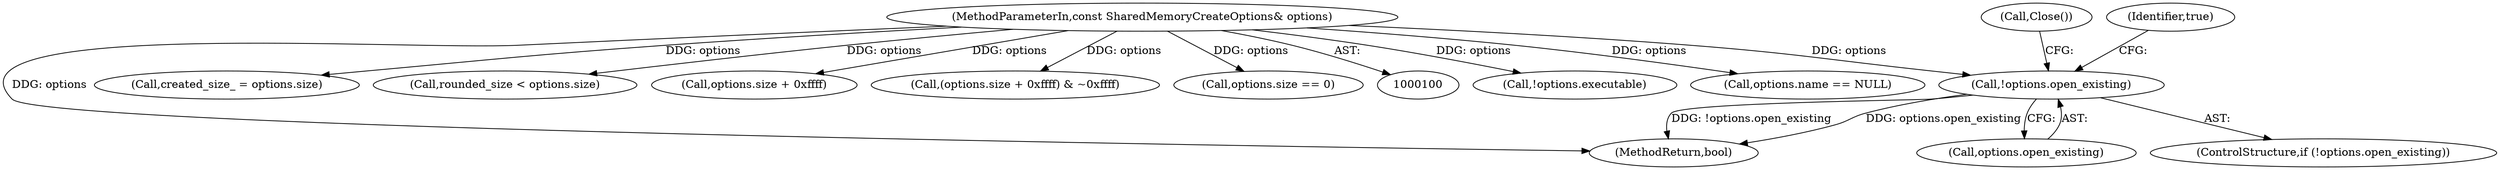 digraph "0_Chrome_935cb0dee7696d70880f96a71bf5687411bb8cb9@API" {
"1000184" [label="(Call,!options.open_existing)"];
"1000101" [label="(MethodParameterIn,const SharedMemoryCreateOptions& options)"];
"1000104" [label="(Call,!options.executable)"];
"1000141" [label="(Call,options.name == NULL)"];
"1000184" [label="(Call,!options.open_existing)"];
"1000194" [label="(MethodReturn,bool)"];
"1000189" [label="(Call,Close())"];
"1000170" [label="(Call,created_size_ = options.size)"];
"1000130" [label="(Call,rounded_size < options.size)"];
"1000193" [label="(Identifier,true)"];
"1000123" [label="(Call,options.size + 0xffff)"];
"1000101" [label="(MethodParameterIn,const SharedMemoryCreateOptions& options)"];
"1000122" [label="(Call,(options.size + 0xffff) & ~0xffff)"];
"1000185" [label="(Call,options.open_existing)"];
"1000112" [label="(Call,options.size == 0)"];
"1000183" [label="(ControlStructure,if (!options.open_existing))"];
"1000184" -> "1000183"  [label="AST: "];
"1000184" -> "1000185"  [label="CFG: "];
"1000185" -> "1000184"  [label="AST: "];
"1000189" -> "1000184"  [label="CFG: "];
"1000193" -> "1000184"  [label="CFG: "];
"1000184" -> "1000194"  [label="DDG: options.open_existing"];
"1000184" -> "1000194"  [label="DDG: !options.open_existing"];
"1000101" -> "1000184"  [label="DDG: options"];
"1000101" -> "1000100"  [label="AST: "];
"1000101" -> "1000194"  [label="DDG: options"];
"1000101" -> "1000104"  [label="DDG: options"];
"1000101" -> "1000112"  [label="DDG: options"];
"1000101" -> "1000122"  [label="DDG: options"];
"1000101" -> "1000123"  [label="DDG: options"];
"1000101" -> "1000130"  [label="DDG: options"];
"1000101" -> "1000141"  [label="DDG: options"];
"1000101" -> "1000170"  [label="DDG: options"];
}

